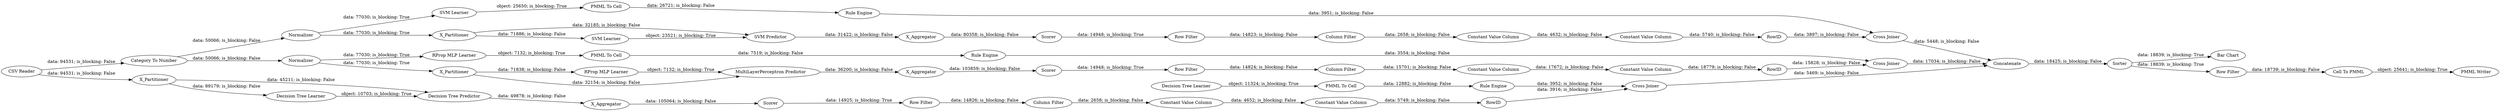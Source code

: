 digraph {
	"7567343706399450109_58" [label="Category To Number"]
	"2270399155584487795_292" [label="Constant Value Column"]
	"-670250788564258373_64" [label=X_Partitioner]
	"6906493811336706565_39" [label="Cross Joiner"]
	"6219845060418845726_293" [label=RowID]
	"-670250788564258373_67" [label=X_Aggregator]
	"4877725556417574855_77" [label="PMML To Cell"]
	"-8015177203011206973_70" [label="Column Filter"]
	"6906493811336706565_31" [label="SVM Learner"]
	"2270399155584487795_9" [label="Row Filter"]
	"7567343706399450109_59" [label="Bar Chart"]
	"6219845060418845726_292" [label="Constant Value Column"]
	"2874663155842801400_31" [label="Decision Tree Learner"]
	"4877725556417574855_76" [label="RProp MLP Learner"]
	"-8015177203011206973_73" [label=RowID]
	"-670250788564258373_63" [label=Normalizer]
	"-1182995162716405504_33" [label="SVM Learner"]
	"6906493811336706565_7" [label=X_Aggregator]
	"7567343706399450109_62" [label="CSV Reader"]
	"1488518536105873263_28" [label="PMML To Cell"]
	"7567343706399450109_54" [label="Cell To PMML"]
	"2874663155842801400_38" [label="Cross Joiner"]
	"6219845060418845726_294" [label="Column Filter"]
	"-670250788564258373_74" [label="Cross Joiner"]
	"-670250788564258373_66" [label="MultiLayerPerceptron Predictor"]
	"1488518536105873263_33" [label="Decision Tree Learner"]
	"2874663155842801400_32" [label="Decision Tree Predictor"]
	"2270399155584487795_290" [label="Constant Value Column"]
	"1488518536105873263_34" [label="Rule Engine"]
	"-8015177203011206973_72" [label="Constant Value Column"]
	"4877725556417574855_78" [label="Rule Engine"]
	"2874663155842801400_7" [label=X_Aggregator]
	"6906493811336706565_40" [label=Normalizer]
	"7567343706399450109_53" [label="Row Filter"]
	"-1182995162716405504_35" [label="Rule Engine"]
	"6906493811336706565_2" [label=X_Partitioner]
	"2270399155584487795_294" [label="Column Filter"]
	"-1182995162716405504_34" [label="PMML To Cell"]
	"2874663155842801400_39" [label=Scorer]
	"-670250788564258373_65" [label="RProp MLP Learner"]
	"7567343706399450109_299" [label=Concatenate]
	"2270399155584487795_293" [label=RowID]
	"-670250788564258373_68" [label=Scorer]
	"7567343706399450109_61" [label="PMML Writer"]
	"2874663155842801400_2" [label=X_Partitioner]
	"-8015177203011206973_71" [label="Constant Value Column"]
	"7567343706399450109_52" [label=Sorter]
	"6906493811336706565_32" [label="SVM Predictor"]
	"6219845060418845726_290" [label="Constant Value Column"]
	"-8015177203011206973_69" [label="Row Filter"]
	"6219845060418845726_9" [label="Row Filter"]
	"6906493811336706565_41" [label=Scorer]
	"6219845060418845726_294" -> "6219845060418845726_290" [label="data: 2658; is_blocking: False"]
	"4877725556417574855_78" -> "-670250788564258373_74" [label="data: 3554; is_blocking: False"]
	"6906493811336706565_41" -> "6219845060418845726_9" [label="data: 14948; is_blocking: True"]
	"6906493811336706565_40" -> "-1182995162716405504_33" [label="data: 77030; is_blocking: True"]
	"-670250788564258373_63" -> "-670250788564258373_64" [label="data: 77030; is_blocking: True"]
	"-1182995162716405504_34" -> "-1182995162716405504_35" [label="data: 26721; is_blocking: False"]
	"1488518536105873263_33" -> "1488518536105873263_28" [label="object: 11324; is_blocking: True"]
	"6906493811336706565_2" -> "6906493811336706565_32" [label="data: 32185; is_blocking: False"]
	"-8015177203011206973_69" -> "-8015177203011206973_70" [label="data: 14824; is_blocking: False"]
	"-670250788564258373_67" -> "-670250788564258373_68" [label="data: 103859; is_blocking: False"]
	"6906493811336706565_32" -> "6906493811336706565_7" [label="data: 31422; is_blocking: False"]
	"6219845060418845726_290" -> "6219845060418845726_292" [label="data: 4632; is_blocking: False"]
	"2270399155584487795_293" -> "2874663155842801400_38" [label="data: 3916; is_blocking: False"]
	"-8015177203011206973_70" -> "-8015177203011206973_71" [label="data: 15701; is_blocking: False"]
	"-670250788564258373_66" -> "-670250788564258373_67" [label="data: 36200; is_blocking: False"]
	"2270399155584487795_292" -> "2270399155584487795_293" [label="data: 5749; is_blocking: False"]
	"2874663155842801400_38" -> "7567343706399450109_299" [label="data: 5469; is_blocking: False"]
	"2874663155842801400_39" -> "2270399155584487795_9" [label="data: 14925; is_blocking: True"]
	"6906493811336706565_31" -> "6906493811336706565_32" [label="object: 23521; is_blocking: True"]
	"7567343706399450109_58" -> "-670250788564258373_63" [label="data: 50066; is_blocking: False"]
	"7567343706399450109_62" -> "2874663155842801400_2" [label="data: 94531; is_blocking: False"]
	"7567343706399450109_53" -> "7567343706399450109_54" [label="data: 18739; is_blocking: False"]
	"1488518536105873263_34" -> "2874663155842801400_38" [label="data: 3952; is_blocking: False"]
	"6219845060418845726_292" -> "6219845060418845726_293" [label="data: 5740; is_blocking: False"]
	"-670250788564258373_64" -> "-670250788564258373_66" [label="data: 32154; is_blocking: False"]
	"7567343706399450109_62" -> "7567343706399450109_58" [label="data: 94531; is_blocking: False"]
	"2270399155584487795_290" -> "2270399155584487795_292" [label="data: 4652; is_blocking: False"]
	"6906493811336706565_7" -> "6906493811336706565_41" [label="data: 80358; is_blocking: False"]
	"4877725556417574855_76" -> "4877725556417574855_77" [label="object: 7132; is_blocking: True"]
	"-1182995162716405504_35" -> "6906493811336706565_39" [label="data: 3951; is_blocking: False"]
	"6219845060418845726_9" -> "6219845060418845726_294" [label="data: 14823; is_blocking: False"]
	"-670250788564258373_74" -> "7567343706399450109_299" [label="data: 17034; is_blocking: False"]
	"7567343706399450109_299" -> "7567343706399450109_52" [label="data: 18425; is_blocking: False"]
	"2270399155584487795_9" -> "2270399155584487795_294" [label="data: 14826; is_blocking: False"]
	"7567343706399450109_52" -> "7567343706399450109_53" [label="data: 18839; is_blocking: True"]
	"-670250788564258373_63" -> "4877725556417574855_76" [label="data: 77030; is_blocking: True"]
	"-8015177203011206973_71" -> "-8015177203011206973_72" [label="data: 17672; is_blocking: False"]
	"2874663155842801400_32" -> "2874663155842801400_7" [label="data: 49878; is_blocking: False"]
	"-670250788564258373_65" -> "-670250788564258373_66" [label="object: 7132; is_blocking: True"]
	"7567343706399450109_54" -> "7567343706399450109_61" [label="object: 25641; is_blocking: True"]
	"2874663155842801400_7" -> "2874663155842801400_39" [label="data: 105064; is_blocking: False"]
	"4877725556417574855_77" -> "4877725556417574855_78" [label="data: 7519; is_blocking: False"]
	"-1182995162716405504_33" -> "-1182995162716405504_34" [label="object: 25650; is_blocking: True"]
	"7567343706399450109_52" -> "7567343706399450109_59" [label="data: 18839; is_blocking: True"]
	"-8015177203011206973_72" -> "-8015177203011206973_73" [label="data: 18779; is_blocking: False"]
	"1488518536105873263_28" -> "1488518536105873263_34" [label="data: 12882; is_blocking: False"]
	"6219845060418845726_293" -> "6906493811336706565_39" [label="data: 3897; is_blocking: False"]
	"-670250788564258373_64" -> "-670250788564258373_65" [label="data: 71838; is_blocking: False"]
	"6906493811336706565_40" -> "6906493811336706565_2" [label="data: 77030; is_blocking: True"]
	"2270399155584487795_294" -> "2270399155584487795_290" [label="data: 2658; is_blocking: False"]
	"7567343706399450109_58" -> "6906493811336706565_40" [label="data: 50066; is_blocking: False"]
	"2874663155842801400_2" -> "2874663155842801400_31" [label="data: 89179; is_blocking: False"]
	"6906493811336706565_2" -> "6906493811336706565_31" [label="data: 71886; is_blocking: False"]
	"6906493811336706565_39" -> "7567343706399450109_299" [label="data: 5448; is_blocking: False"]
	"2874663155842801400_31" -> "2874663155842801400_32" [label="object: 10703; is_blocking: True"]
	"-670250788564258373_68" -> "-8015177203011206973_69" [label="data: 14948; is_blocking: True"]
	"-8015177203011206973_73" -> "-670250788564258373_74" [label="data: 15828; is_blocking: False"]
	"2874663155842801400_2" -> "2874663155842801400_32" [label="data: 45211; is_blocking: False"]
	rankdir=LR
}
